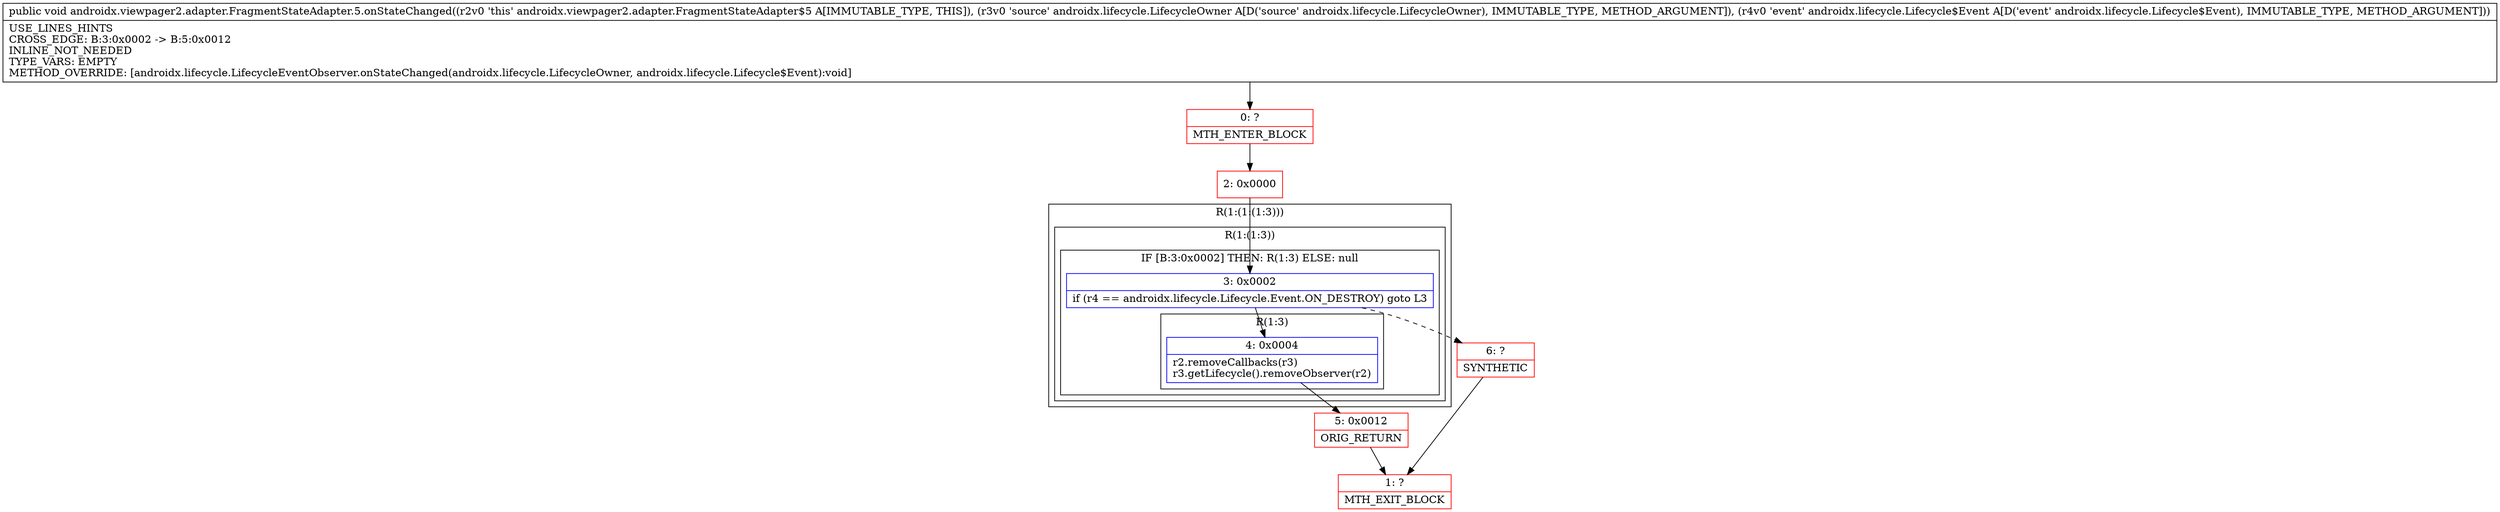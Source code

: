digraph "CFG forandroidx.viewpager2.adapter.FragmentStateAdapter.5.onStateChanged(Landroidx\/lifecycle\/LifecycleOwner;Landroidx\/lifecycle\/Lifecycle$Event;)V" {
subgraph cluster_Region_1530034908 {
label = "R(1:(1:(1:3)))";
node [shape=record,color=blue];
subgraph cluster_Region_827446102 {
label = "R(1:(1:3))";
node [shape=record,color=blue];
subgraph cluster_IfRegion_1393504769 {
label = "IF [B:3:0x0002] THEN: R(1:3) ELSE: null";
node [shape=record,color=blue];
Node_3 [shape=record,label="{3\:\ 0x0002|if (r4 == androidx.lifecycle.Lifecycle.Event.ON_DESTROY) goto L3\l}"];
subgraph cluster_Region_472108049 {
label = "R(1:3)";
node [shape=record,color=blue];
Node_4 [shape=record,label="{4\:\ 0x0004|r2.removeCallbacks(r3)\lr3.getLifecycle().removeObserver(r2)\l}"];
}
}
}
}
Node_0 [shape=record,color=red,label="{0\:\ ?|MTH_ENTER_BLOCK\l}"];
Node_2 [shape=record,color=red,label="{2\:\ 0x0000}"];
Node_5 [shape=record,color=red,label="{5\:\ 0x0012|ORIG_RETURN\l}"];
Node_1 [shape=record,color=red,label="{1\:\ ?|MTH_EXIT_BLOCK\l}"];
Node_6 [shape=record,color=red,label="{6\:\ ?|SYNTHETIC\l}"];
MethodNode[shape=record,label="{public void androidx.viewpager2.adapter.FragmentStateAdapter.5.onStateChanged((r2v0 'this' androidx.viewpager2.adapter.FragmentStateAdapter$5 A[IMMUTABLE_TYPE, THIS]), (r3v0 'source' androidx.lifecycle.LifecycleOwner A[D('source' androidx.lifecycle.LifecycleOwner), IMMUTABLE_TYPE, METHOD_ARGUMENT]), (r4v0 'event' androidx.lifecycle.Lifecycle$Event A[D('event' androidx.lifecycle.Lifecycle$Event), IMMUTABLE_TYPE, METHOD_ARGUMENT]))  | USE_LINES_HINTS\lCROSS_EDGE: B:3:0x0002 \-\> B:5:0x0012\lINLINE_NOT_NEEDED\lTYPE_VARS: EMPTY\lMETHOD_OVERRIDE: [androidx.lifecycle.LifecycleEventObserver.onStateChanged(androidx.lifecycle.LifecycleOwner, androidx.lifecycle.Lifecycle$Event):void]\l}"];
MethodNode -> Node_0;Node_3 -> Node_4;
Node_3 -> Node_6[style=dashed];
Node_4 -> Node_5;
Node_0 -> Node_2;
Node_2 -> Node_3;
Node_5 -> Node_1;
Node_6 -> Node_1;
}


